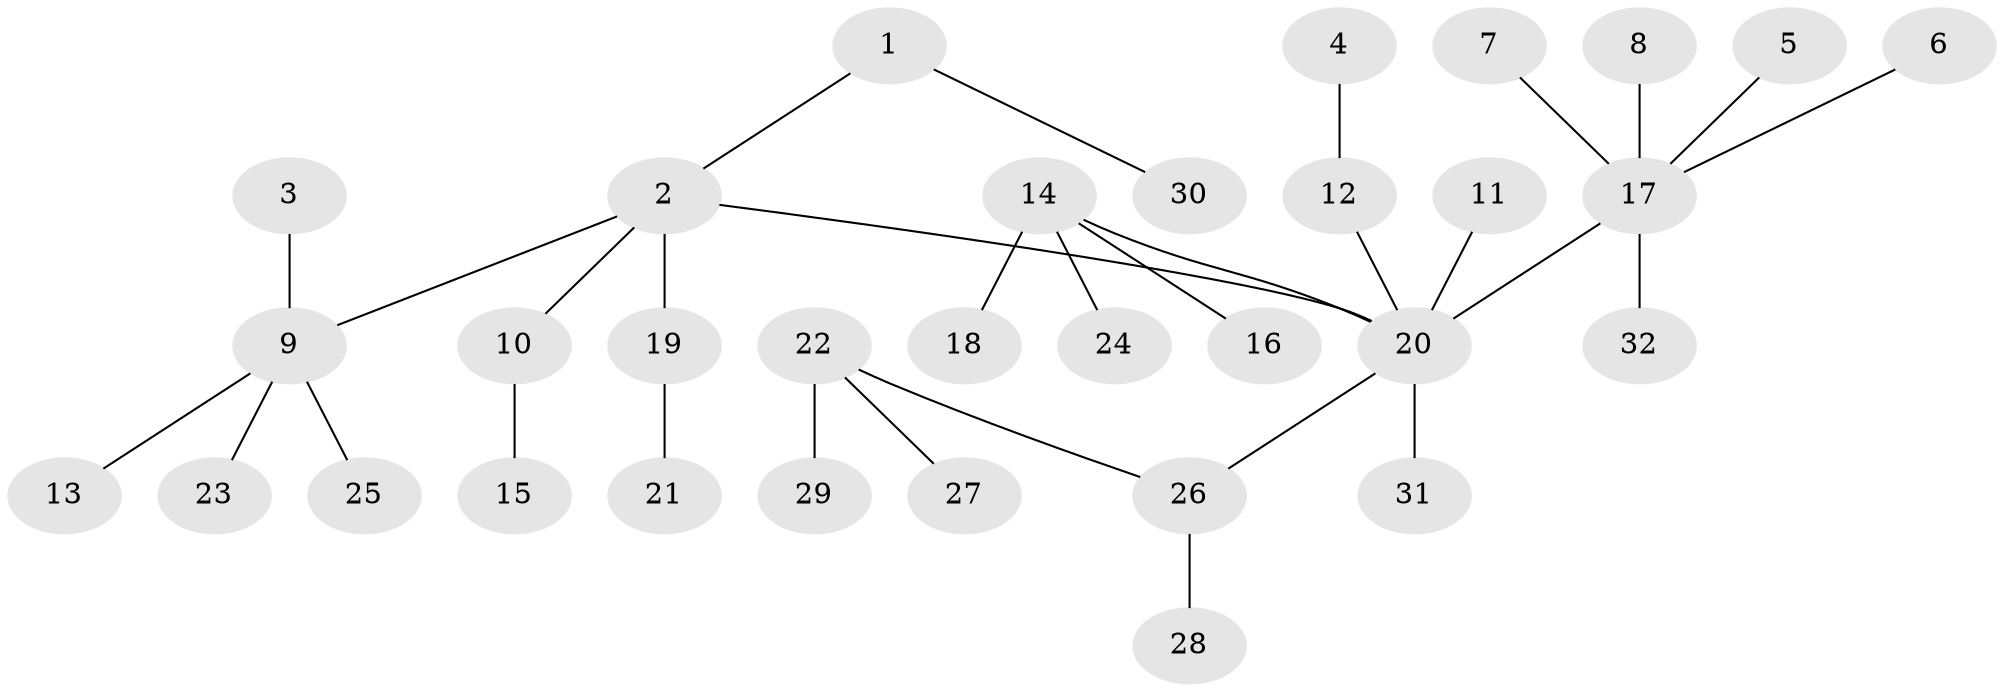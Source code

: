 // original degree distribution, {6: 0.015625, 4: 0.109375, 5: 0.03125, 2: 0.34375, 1: 0.453125, 3: 0.046875}
// Generated by graph-tools (version 1.1) at 2025/50/03/09/25 03:50:20]
// undirected, 32 vertices, 31 edges
graph export_dot {
graph [start="1"]
  node [color=gray90,style=filled];
  1;
  2;
  3;
  4;
  5;
  6;
  7;
  8;
  9;
  10;
  11;
  12;
  13;
  14;
  15;
  16;
  17;
  18;
  19;
  20;
  21;
  22;
  23;
  24;
  25;
  26;
  27;
  28;
  29;
  30;
  31;
  32;
  1 -- 2 [weight=1.0];
  1 -- 30 [weight=1.0];
  2 -- 9 [weight=1.0];
  2 -- 10 [weight=1.0];
  2 -- 19 [weight=1.0];
  2 -- 20 [weight=1.0];
  3 -- 9 [weight=1.0];
  4 -- 12 [weight=1.0];
  5 -- 17 [weight=1.0];
  6 -- 17 [weight=1.0];
  7 -- 17 [weight=1.0];
  8 -- 17 [weight=1.0];
  9 -- 13 [weight=1.0];
  9 -- 23 [weight=1.0];
  9 -- 25 [weight=1.0];
  10 -- 15 [weight=1.0];
  11 -- 20 [weight=1.0];
  12 -- 20 [weight=1.0];
  14 -- 16 [weight=1.0];
  14 -- 18 [weight=1.0];
  14 -- 20 [weight=1.0];
  14 -- 24 [weight=1.0];
  17 -- 20 [weight=1.0];
  17 -- 32 [weight=1.0];
  19 -- 21 [weight=1.0];
  20 -- 26 [weight=1.0];
  20 -- 31 [weight=1.0];
  22 -- 26 [weight=1.0];
  22 -- 27 [weight=1.0];
  22 -- 29 [weight=1.0];
  26 -- 28 [weight=1.0];
}
